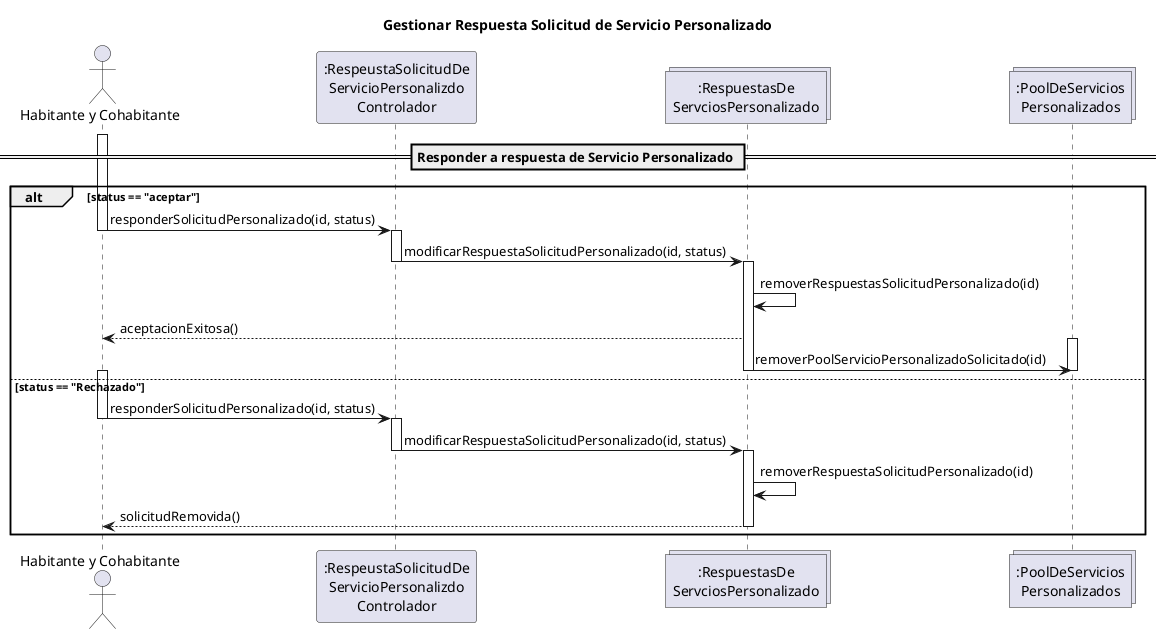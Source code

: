 @startuml

title Gestionar Respuesta Solicitud de Servicio Personalizado

actor "Habitante y Cohabitante" as Habitante

participant ":RespeustaSolicitudDe\nServicioPersonalizdo\nControlador" as Controlador
collections ":RespuestasDe\nServciosPersonalizado" as Respuesta
collections ":PoolDeServicios\nPersonalizados" as Pool

== Responder a respuesta de Servicio Personalizado ==

alt status == "aceptar"
    activate Habitante
    Habitante -> Controlador : responderSolicitudPersonalizado(id, status)
    deactivate Habitante
    activate Controlador
    Controlador -> Respuesta : modificarRespuestaSolicitudPersonalizado(id, status)
    deactivate Controlador
    activate Respuesta
    Respuesta -> Respuesta : removerRespuestasSolicitudPersonalizado(id)
    Respuesta --> Habitante : aceptacionExitosa()
    activate Pool
    Respuesta -> Pool : removerPoolServicioPersonalizadoSolicitado(id)
    deactivate Pool
    deactivate Respuesta

else status == "Rechazado"
    activate Habitante
    Habitante -> Controlador : responderSolicitudPersonalizado(id, status)
    deactivate Habitante
    activate Controlador
    Controlador -> Respuesta : modificarRespuestaSolicitudPersonalizado(id, status)
    deactivate Controlador
    activate Respuesta
    Respuesta -> Respuesta : removerRespuestaSolicitudPersonalizado(id)
    Respuesta --> Habitante : solicitudRemovida()
    deactivate Respuesta
end
@enduml
